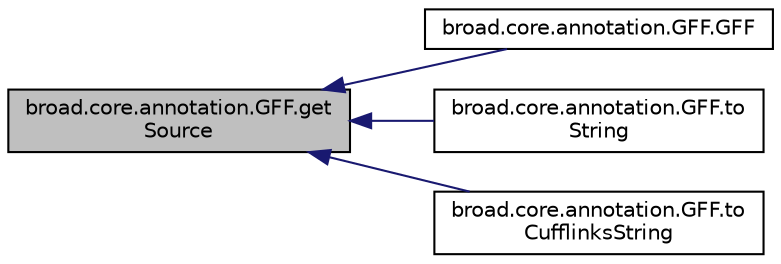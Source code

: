 digraph "broad.core.annotation.GFF.getSource"
{
  edge [fontname="Helvetica",fontsize="10",labelfontname="Helvetica",labelfontsize="10"];
  node [fontname="Helvetica",fontsize="10",shape=record];
  rankdir="LR";
  Node1 [label="broad.core.annotation.GFF.get\lSource",height=0.2,width=0.4,color="black", fillcolor="grey75", style="filled" fontcolor="black"];
  Node1 -> Node2 [dir="back",color="midnightblue",fontsize="10",style="solid"];
  Node2 [label="broad.core.annotation.GFF.GFF",height=0.2,width=0.4,color="black", fillcolor="white", style="filled",URL="$classbroad_1_1core_1_1annotation_1_1_g_f_f.html#a33f3d680ca455b7c999e6ddefb303bee"];
  Node1 -> Node3 [dir="back",color="midnightblue",fontsize="10",style="solid"];
  Node3 [label="broad.core.annotation.GFF.to\lString",height=0.2,width=0.4,color="black", fillcolor="white", style="filled",URL="$classbroad_1_1core_1_1annotation_1_1_g_f_f.html#adbcf19a0f8333df39e5360afa326bc4c"];
  Node1 -> Node4 [dir="back",color="midnightblue",fontsize="10",style="solid"];
  Node4 [label="broad.core.annotation.GFF.to\lCufflinksString",height=0.2,width=0.4,color="black", fillcolor="white", style="filled",URL="$classbroad_1_1core_1_1annotation_1_1_g_f_f.html#a6a69adfec11fe148f3ab37dc93f3ea69"];
}
